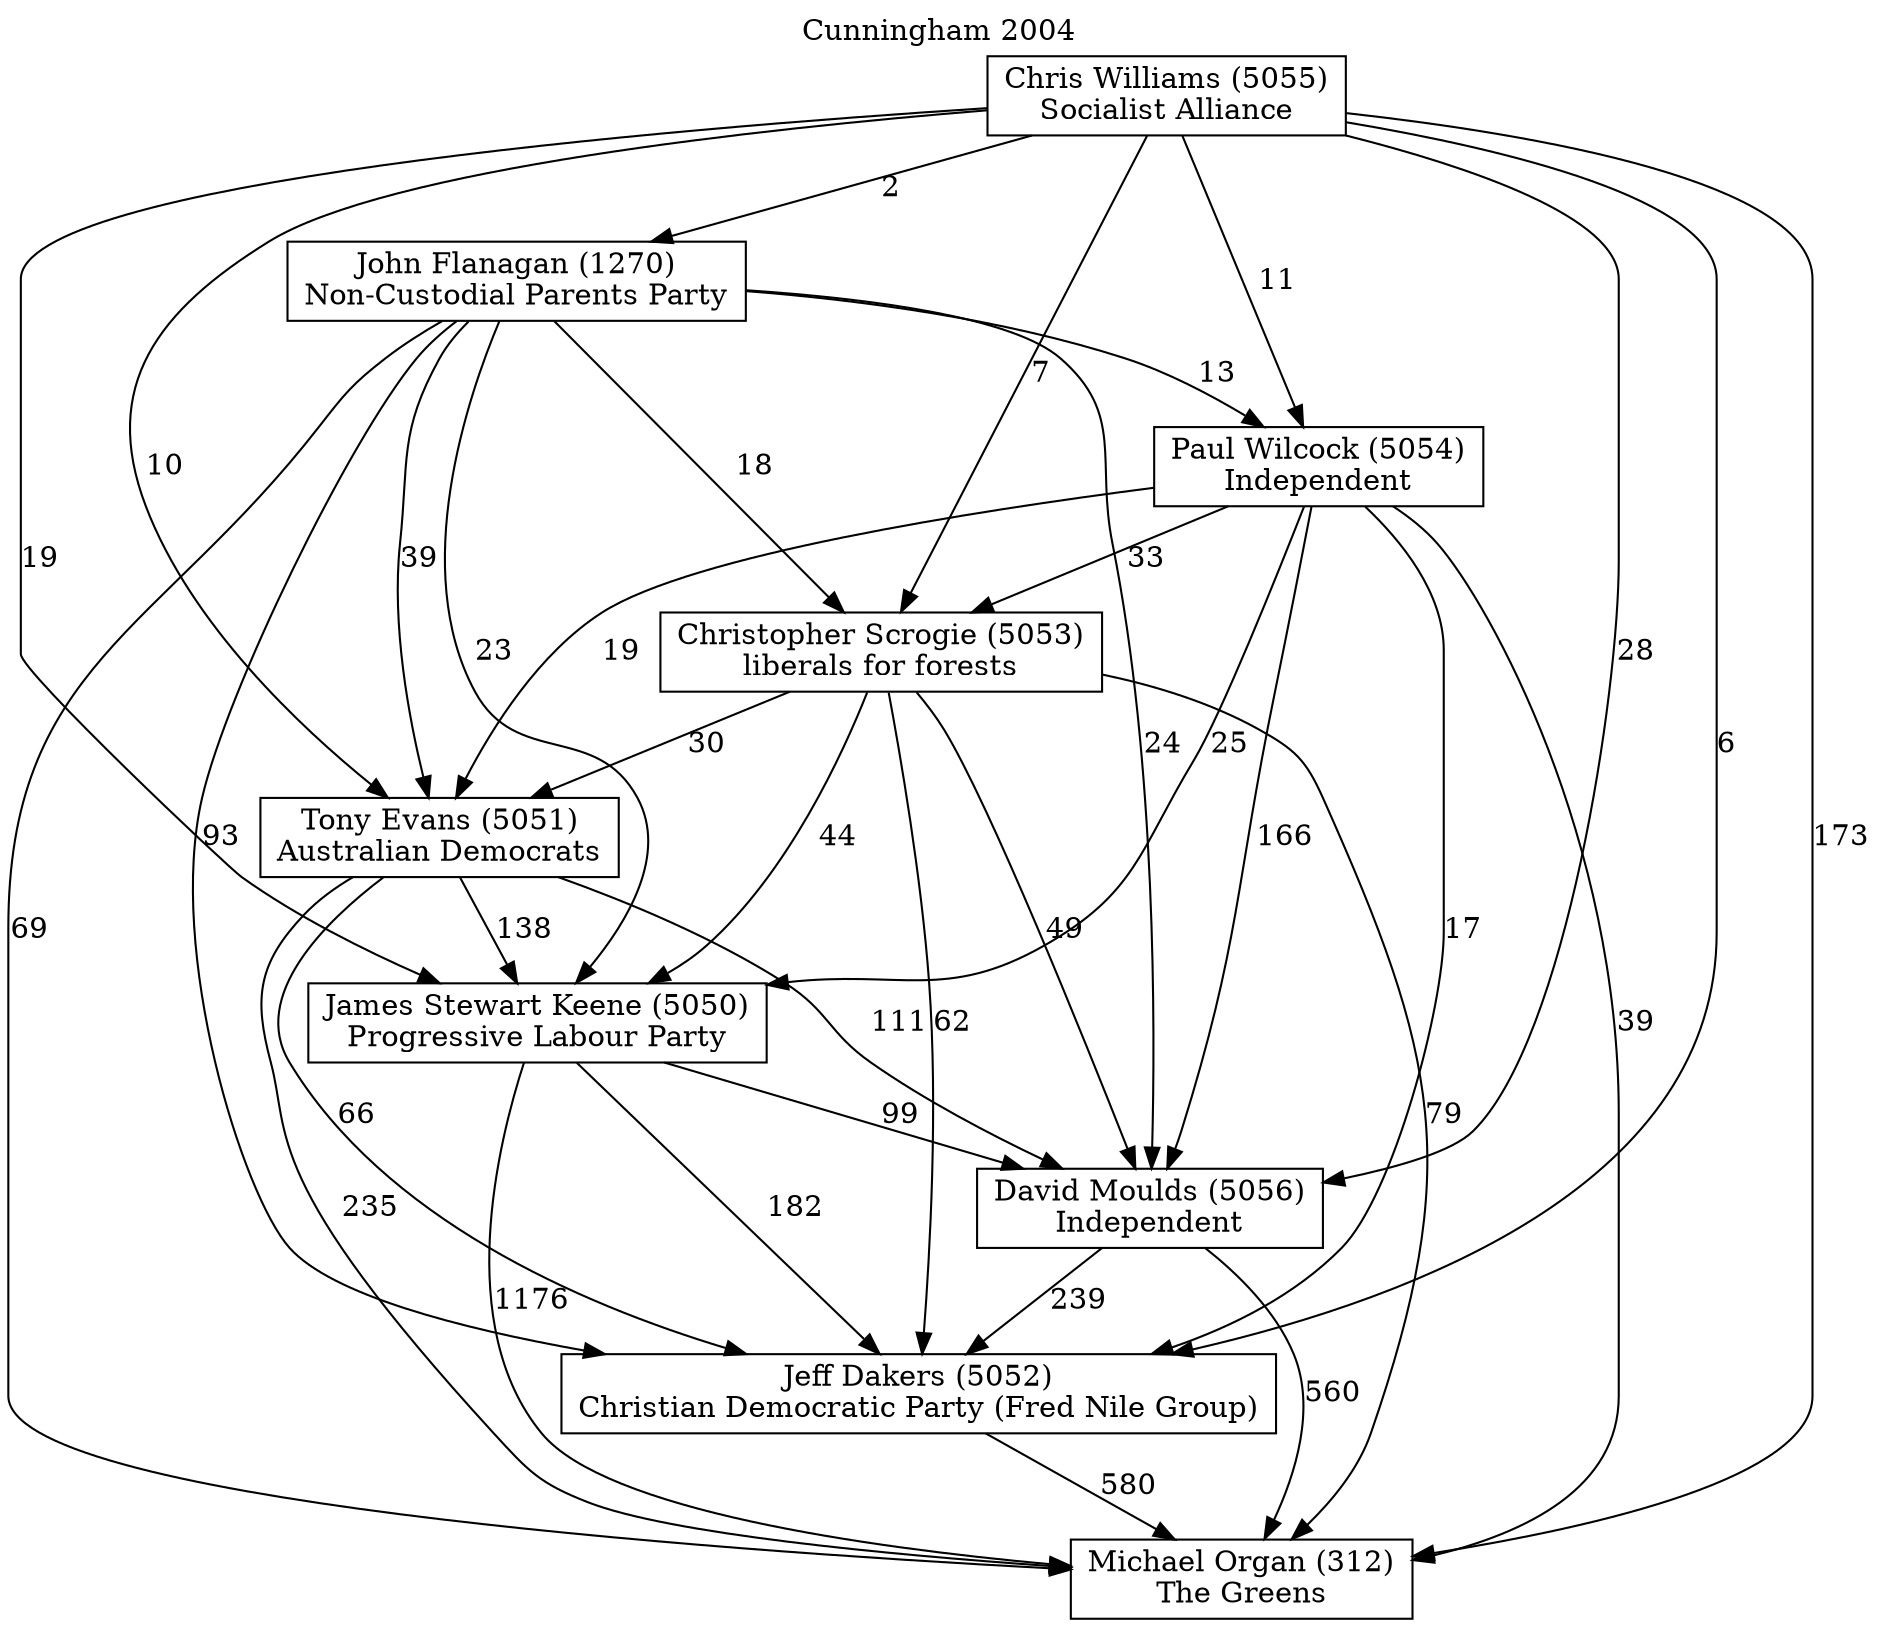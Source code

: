 // House preference flow
digraph "Michael Organ (312)_Cunningham_2004" {
	graph [label="Cunningham 2004" labelloc=t mclimit=10]
	node [shape=box]
	"Chris Williams (5055)" [label="Chris Williams (5055)
Socialist Alliance"]
	"Christopher Scrogie (5053)" [label="Christopher Scrogie (5053)
liberals for forests"]
	"David Moulds (5056)" [label="David Moulds (5056)
Independent"]
	"James Stewart Keene (5050)" [label="James Stewart Keene (5050)
Progressive Labour Party"]
	"Jeff Dakers (5052)" [label="Jeff Dakers (5052)
Christian Democratic Party (Fred Nile Group)"]
	"John Flanagan (1270)" [label="John Flanagan (1270)
Non-Custodial Parents Party"]
	"Michael Organ (312)" [label="Michael Organ (312)
The Greens"]
	"Paul Wilcock (5054)" [label="Paul Wilcock (5054)
Independent"]
	"Tony Evans (5051)" [label="Tony Evans (5051)
Australian Democrats"]
	"Chris Williams (5055)" -> "Christopher Scrogie (5053)" [label=7]
	"Chris Williams (5055)" -> "David Moulds (5056)" [label=28]
	"Chris Williams (5055)" -> "James Stewart Keene (5050)" [label=19]
	"Chris Williams (5055)" -> "Jeff Dakers (5052)" [label=6]
	"Chris Williams (5055)" -> "John Flanagan (1270)" [label=2]
	"Chris Williams (5055)" -> "Michael Organ (312)" [label=173]
	"Chris Williams (5055)" -> "Paul Wilcock (5054)" [label=11]
	"Chris Williams (5055)" -> "Tony Evans (5051)" [label=10]
	"Christopher Scrogie (5053)" -> "David Moulds (5056)" [label=49]
	"Christopher Scrogie (5053)" -> "James Stewart Keene (5050)" [label=44]
	"Christopher Scrogie (5053)" -> "Jeff Dakers (5052)" [label=62]
	"Christopher Scrogie (5053)" -> "Michael Organ (312)" [label=79]
	"Christopher Scrogie (5053)" -> "Tony Evans (5051)" [label=30]
	"David Moulds (5056)" -> "Jeff Dakers (5052)" [label=239]
	"David Moulds (5056)" -> "Michael Organ (312)" [label=560]
	"James Stewart Keene (5050)" -> "David Moulds (5056)" [label=99]
	"James Stewart Keene (5050)" -> "Jeff Dakers (5052)" [label=182]
	"James Stewart Keene (5050)" -> "Michael Organ (312)" [label=1176]
	"Jeff Dakers (5052)" -> "Michael Organ (312)" [label=580]
	"John Flanagan (1270)" -> "Christopher Scrogie (5053)" [label=18]
	"John Flanagan (1270)" -> "David Moulds (5056)" [label=24]
	"John Flanagan (1270)" -> "James Stewart Keene (5050)" [label=23]
	"John Flanagan (1270)" -> "Jeff Dakers (5052)" [label=93]
	"John Flanagan (1270)" -> "Michael Organ (312)" [label=69]
	"John Flanagan (1270)" -> "Paul Wilcock (5054)" [label=13]
	"John Flanagan (1270)" -> "Tony Evans (5051)" [label=39]
	"Paul Wilcock (5054)" -> "Christopher Scrogie (5053)" [label=33]
	"Paul Wilcock (5054)" -> "David Moulds (5056)" [label=166]
	"Paul Wilcock (5054)" -> "James Stewart Keene (5050)" [label=25]
	"Paul Wilcock (5054)" -> "Jeff Dakers (5052)" [label=17]
	"Paul Wilcock (5054)" -> "Michael Organ (312)" [label=39]
	"Paul Wilcock (5054)" -> "Tony Evans (5051)" [label=19]
	"Tony Evans (5051)" -> "David Moulds (5056)" [label=111]
	"Tony Evans (5051)" -> "James Stewart Keene (5050)" [label=138]
	"Tony Evans (5051)" -> "Jeff Dakers (5052)" [label=66]
	"Tony Evans (5051)" -> "Michael Organ (312)" [label=235]
}
